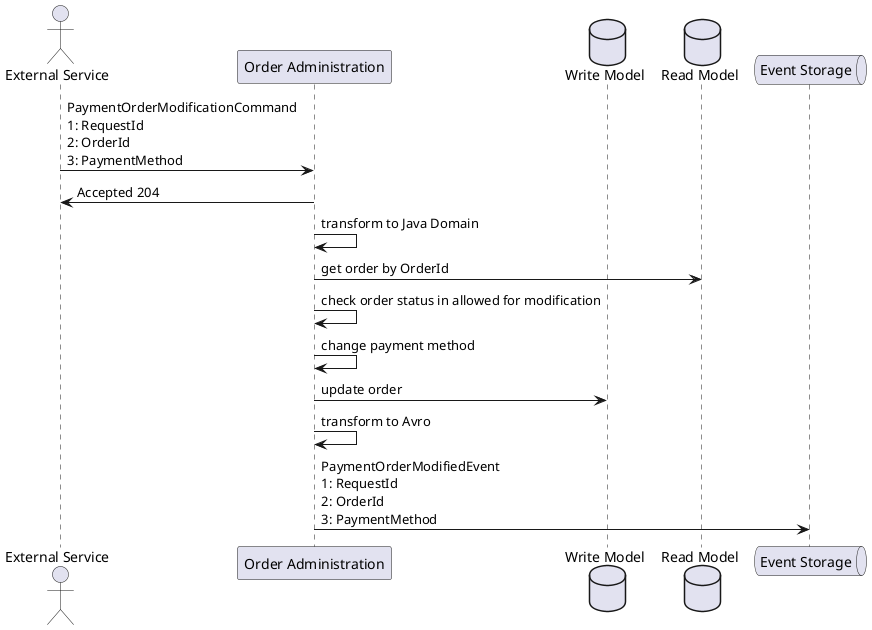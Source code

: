 @startuml
'https://plantuml.com/sequence-diagram

actor "External Service" as ES
participant "Order Administration" as OA
database "Write Model" as WM
database "Read Model" as RM
queue "Event Storage" as ESG

ES -> OA: PaymentOrderModificationCommand\n1: RequestId\n2: OrderId\n3: PaymentMethod
OA -> ES: Accepted 204
OA -> OA: transform to Java Domain
OA -> RM: get order by OrderId
OA -> OA: check order status in allowed for modification
OA -> OA: change payment method
OA -> WM: update order
OA -> OA: transform to Avro
OA -> ESG: PaymentOrderModifiedEvent\n1: RequestId\n2: OrderId\n3: PaymentMethod

@enduml